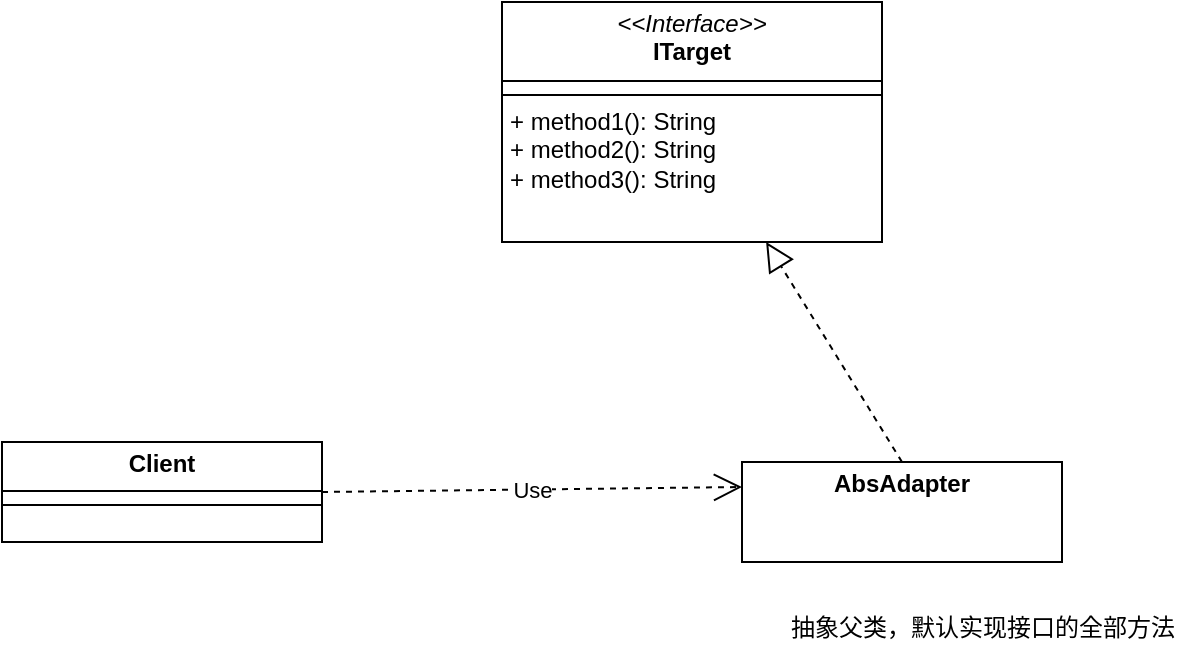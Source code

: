 <mxfile version="24.7.1" type="github">
  <diagram name="第 1 页" id="EAs013hDR6i7KOhqx-Kh">
    <mxGraphModel dx="1195" dy="622" grid="1" gridSize="10" guides="1" tooltips="1" connect="1" arrows="1" fold="1" page="1" pageScale="1" pageWidth="827" pageHeight="1169" math="0" shadow="0">
      <root>
        <mxCell id="0" />
        <mxCell id="1" parent="0" />
        <mxCell id="DAqrd_079e1AZhxY5QgR-2" value="&lt;p style=&quot;margin:0px;margin-top:4px;text-align:center;&quot;&gt;&lt;b&gt;AbsAdapter&lt;/b&gt;&lt;br&gt;&lt;/p&gt;&lt;div&gt;&lt;br&gt;&lt;/div&gt;&lt;div&gt;&lt;br&gt;&lt;/div&gt;&lt;div&gt;&lt;br&gt;&lt;/div&gt;&lt;div&gt;&lt;br&gt;&lt;/div&gt;&lt;div&gt;&lt;br&gt;&lt;/div&gt;" style="verticalAlign=top;align=left;overflow=fill;html=1;whiteSpace=wrap;" vertex="1" parent="1">
          <mxGeometry x="430" y="260" width="160" height="50" as="geometry" />
        </mxCell>
        <mxCell id="DAqrd_079e1AZhxY5QgR-3" value="&lt;p style=&quot;margin:0px;margin-top:4px;text-align:center;&quot;&gt;&lt;i&gt;&amp;lt;&amp;lt;Interface&amp;gt;&amp;gt;&lt;/i&gt;&lt;br&gt;&lt;b&gt;ITarget&lt;/b&gt;&lt;br&gt;&lt;/p&gt;&lt;hr size=&quot;1&quot; style=&quot;border-style:solid;&quot;&gt;&lt;hr size=&quot;1&quot; style=&quot;border-style:solid;&quot;&gt;&lt;p style=&quot;margin:0px;margin-left:4px;&quot;&gt;+ method1(): String&lt;/p&gt;&lt;p style=&quot;margin:0px;margin-left:4px;&quot;&gt;+ method2(): String&lt;/p&gt;&lt;p style=&quot;margin:0px;margin-left:4px;&quot;&gt;+ method3(): String&lt;/p&gt;" style="verticalAlign=top;align=left;overflow=fill;html=1;whiteSpace=wrap;" vertex="1" parent="1">
          <mxGeometry x="310" y="30" width="190" height="120" as="geometry" />
        </mxCell>
        <mxCell id="DAqrd_079e1AZhxY5QgR-5" value="&lt;p style=&quot;margin:0px;margin-top:4px;text-align:center;&quot;&gt;&lt;b&gt;Client&lt;/b&gt;&lt;/p&gt;&lt;hr size=&quot;1&quot; style=&quot;border-style:solid;&quot;&gt;&lt;hr size=&quot;1&quot; style=&quot;border-style:solid;&quot;&gt;&lt;p style=&quot;margin:0px;margin-left:4px;&quot;&gt;&lt;br&gt;&lt;/p&gt;" style="verticalAlign=top;align=left;overflow=fill;html=1;whiteSpace=wrap;" vertex="1" parent="1">
          <mxGeometry x="60" y="250" width="160" height="50" as="geometry" />
        </mxCell>
        <mxCell id="DAqrd_079e1AZhxY5QgR-13" value="抽象父类，默认实现接口的全部方法" style="text;html=1;align=center;verticalAlign=middle;resizable=0;points=[];autosize=1;strokeColor=none;fillColor=none;" vertex="1" parent="1">
          <mxGeometry x="440" y="328" width="220" height="30" as="geometry" />
        </mxCell>
        <mxCell id="DAqrd_079e1AZhxY5QgR-14" value="" style="endArrow=block;dashed=1;endFill=0;endSize=12;html=1;rounded=0;exitX=0.5;exitY=0;exitDx=0;exitDy=0;" edge="1" parent="1" source="DAqrd_079e1AZhxY5QgR-2" target="DAqrd_079e1AZhxY5QgR-3">
          <mxGeometry width="160" relative="1" as="geometry">
            <mxPoint x="550" y="150" as="sourcePoint" />
            <mxPoint x="710" y="150" as="targetPoint" />
          </mxGeometry>
        </mxCell>
        <mxCell id="DAqrd_079e1AZhxY5QgR-15" value="Use" style="endArrow=open;endSize=12;dashed=1;html=1;rounded=0;entryX=0;entryY=0.25;entryDx=0;entryDy=0;exitX=1;exitY=0.5;exitDx=0;exitDy=0;" edge="1" parent="1" source="DAqrd_079e1AZhxY5QgR-5" target="DAqrd_079e1AZhxY5QgR-2">
          <mxGeometry width="160" relative="1" as="geometry">
            <mxPoint x="260" y="270" as="sourcePoint" />
            <mxPoint x="420" y="270" as="targetPoint" />
          </mxGeometry>
        </mxCell>
      </root>
    </mxGraphModel>
  </diagram>
</mxfile>
